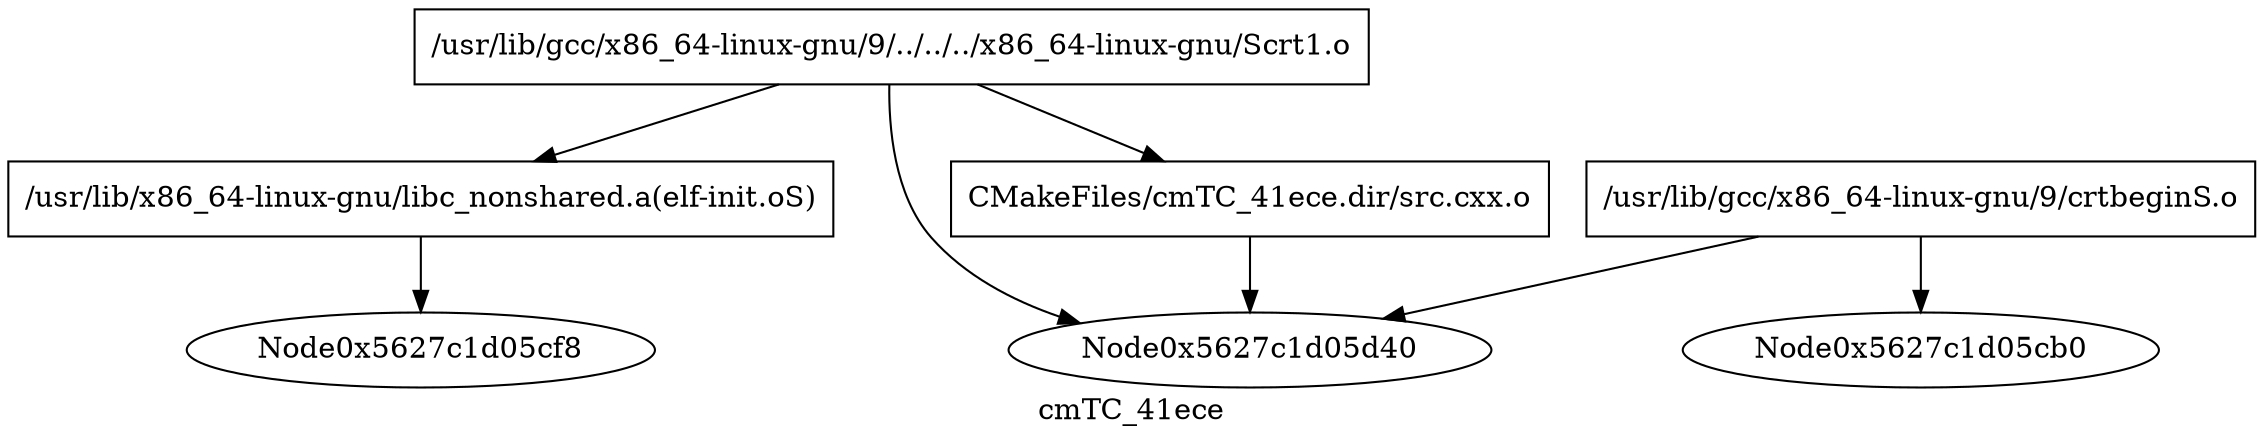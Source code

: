 digraph "cmTC_41ece" {
	label="cmTC_41ece";

	Node0x5627c1d05ea8 [shape=record,label="{/usr/lib/gcc/x86_64-linux-gnu/9/../../../x86_64-linux-gnu/Scrt1.o}"];
	Node0x5627c1d05ea8 -> Node0x5627c1d06010;
	Node0x5627c1d05ea8 -> Node0x5627c1d06298;
	Node0x5627c1d05ea8 -> Node0x5627c1d05d40;
	Node0x5627c1d05950 [shape=record,label="{/usr/lib/gcc/x86_64-linux-gnu/9/crtbeginS.o}"];
	Node0x5627c1d05950 -> Node0x5627c1d05cb0;
	Node0x5627c1d05950 -> Node0x5627c1d05d40;
	Node0x5627c1d06010 [shape=record,label="{CMakeFiles/cmTC_41ece.dir/src.cxx.o}"];
	Node0x5627c1d06010 -> Node0x5627c1d05d40;
	Node0x5627c1d06298 [shape=record,label="{/usr/lib/x86_64-linux-gnu/libc_nonshared.a(elf-init.oS)}"];
	Node0x5627c1d06298 -> Node0x5627c1d05cf8;
}
